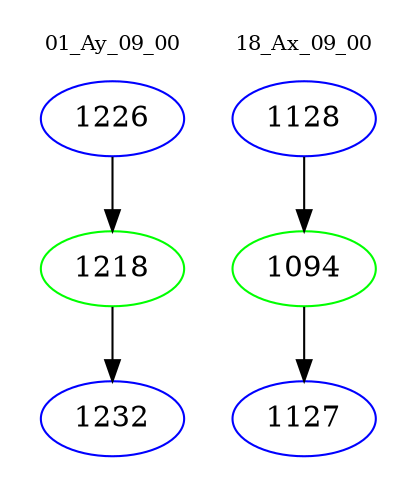 digraph{
subgraph cluster_0 {
color = white
label = "01_Ay_09_00";
fontsize=10;
T0_1226 [label="1226", color="blue"]
T0_1226 -> T0_1218 [color="black"]
T0_1218 [label="1218", color="green"]
T0_1218 -> T0_1232 [color="black"]
T0_1232 [label="1232", color="blue"]
}
subgraph cluster_1 {
color = white
label = "18_Ax_09_00";
fontsize=10;
T1_1128 [label="1128", color="blue"]
T1_1128 -> T1_1094 [color="black"]
T1_1094 [label="1094", color="green"]
T1_1094 -> T1_1127 [color="black"]
T1_1127 [label="1127", color="blue"]
}
}
